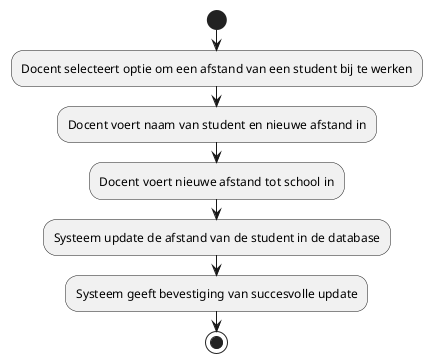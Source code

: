 @startuml  

start  
:Docent selecteert optie om een afstand van een student bij te werken;
:Docent voert naam van student en nieuwe afstand in;
:Docent voert nieuwe afstand tot school in;
:Systeem update de afstand van de student in de database;
:Systeem geeft bevestiging van succesvolle update;
stop  

@enduml  
